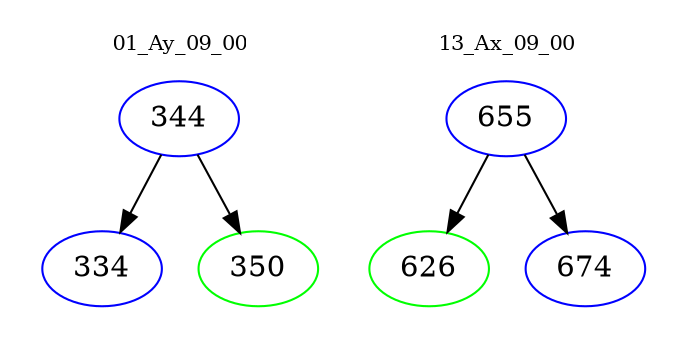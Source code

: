 digraph{
subgraph cluster_0 {
color = white
label = "01_Ay_09_00";
fontsize=10;
T0_344 [label="344", color="blue"]
T0_344 -> T0_334 [color="black"]
T0_334 [label="334", color="blue"]
T0_344 -> T0_350 [color="black"]
T0_350 [label="350", color="green"]
}
subgraph cluster_1 {
color = white
label = "13_Ax_09_00";
fontsize=10;
T1_655 [label="655", color="blue"]
T1_655 -> T1_626 [color="black"]
T1_626 [label="626", color="green"]
T1_655 -> T1_674 [color="black"]
T1_674 [label="674", color="blue"]
}
}

